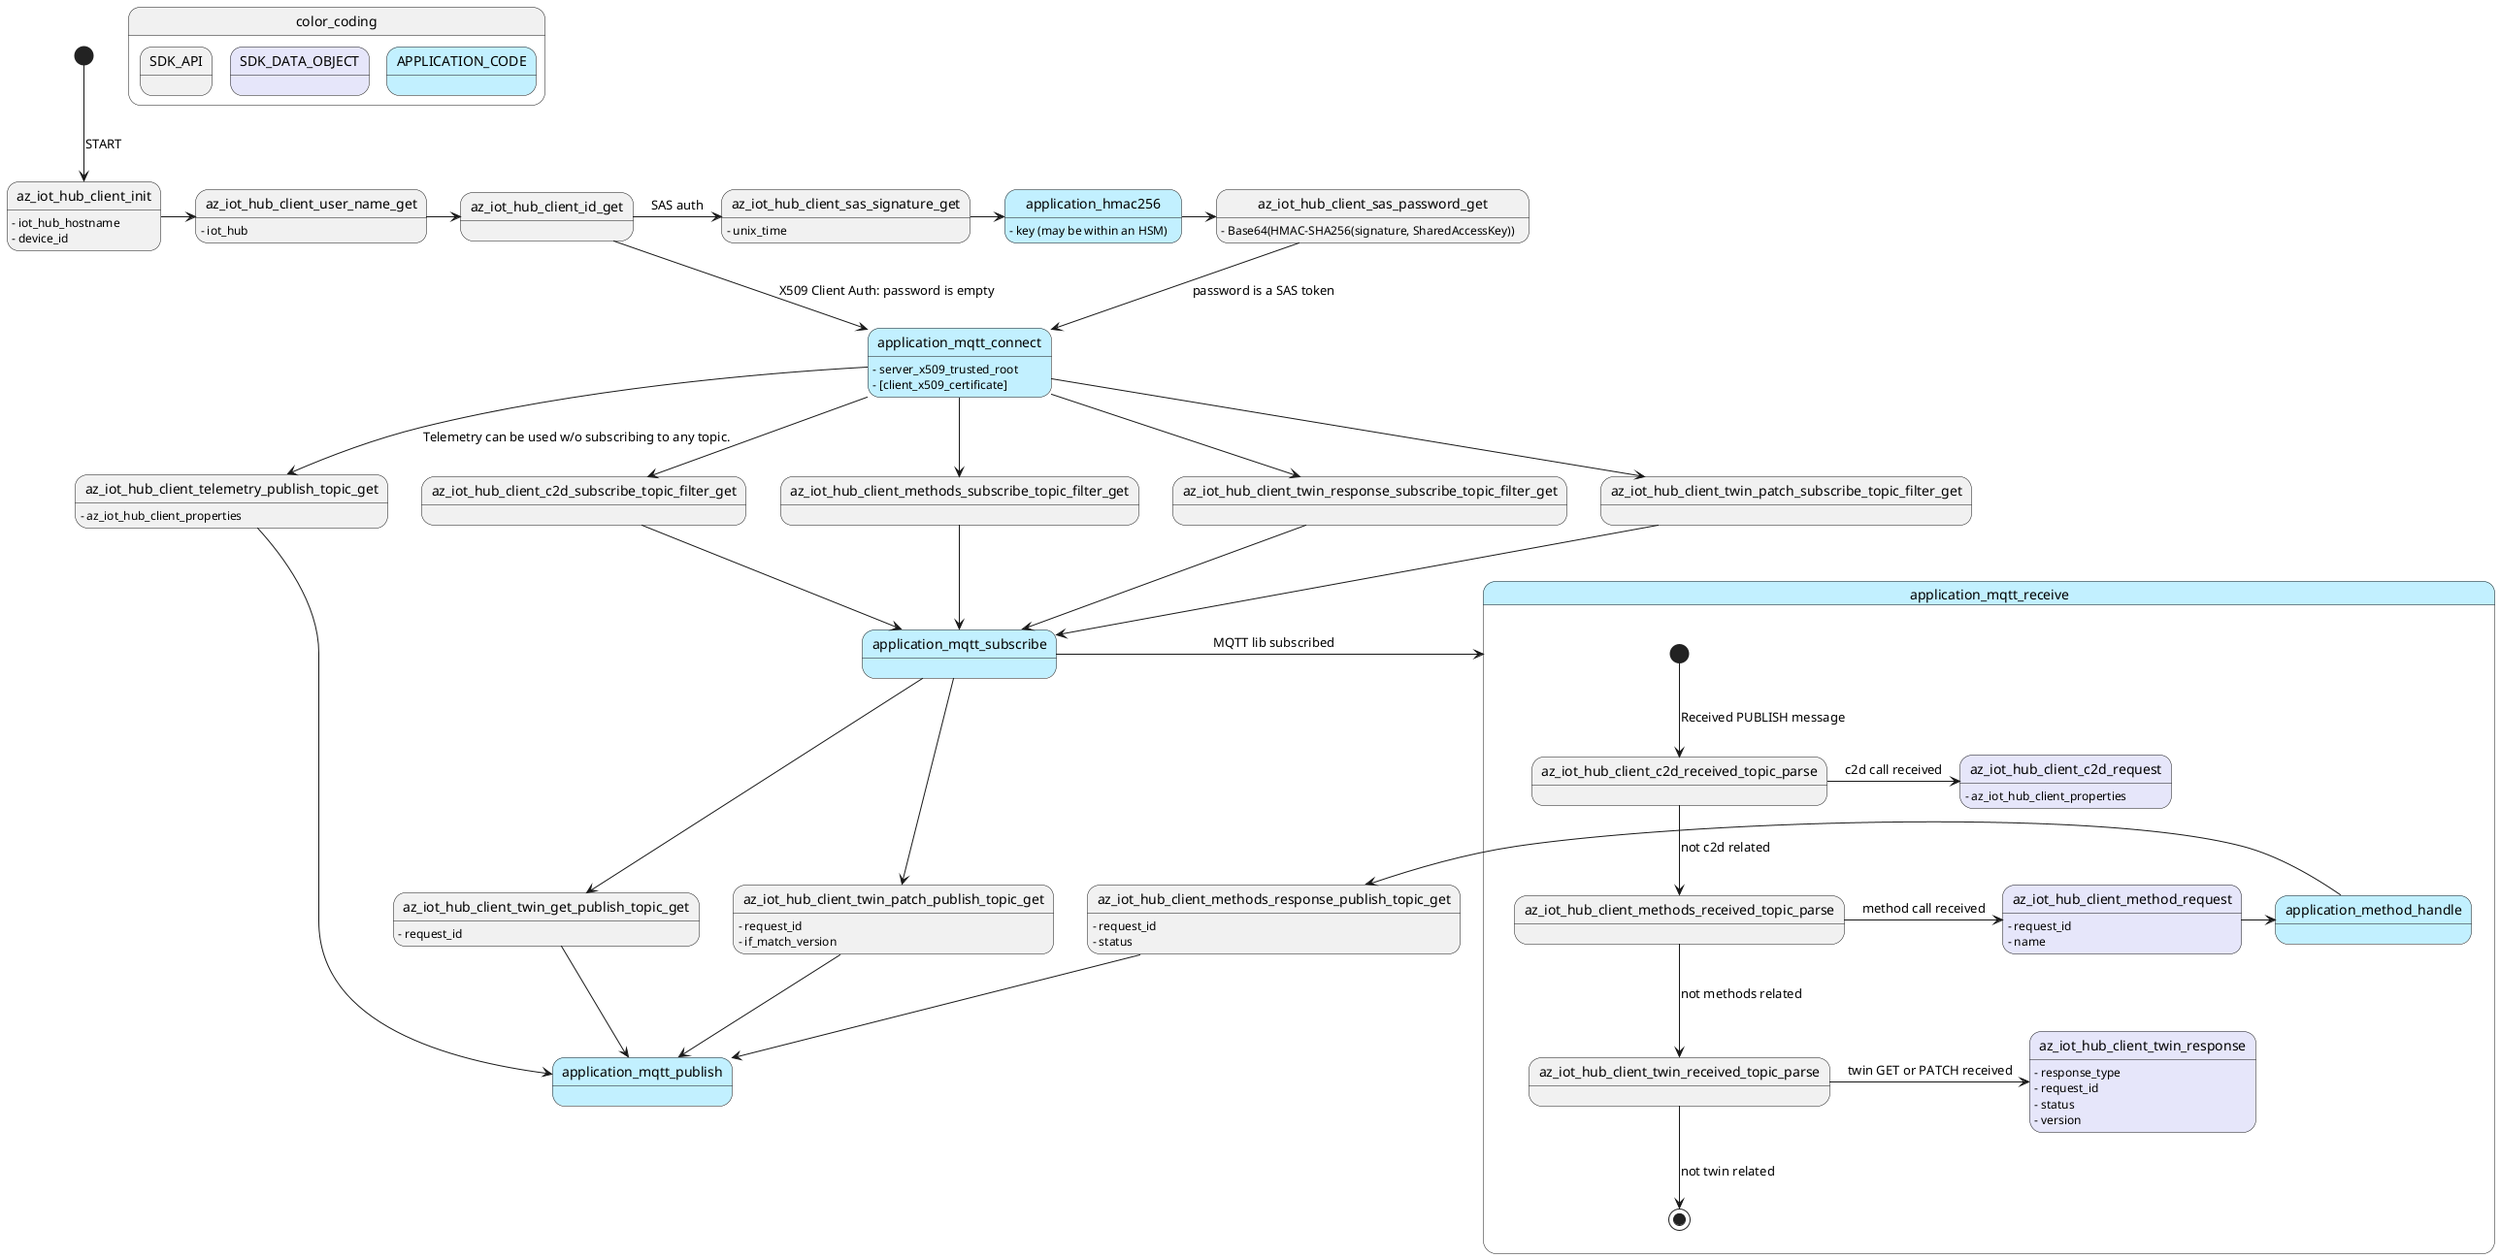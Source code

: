 @startuml

skinparam state {
    BackgroundColor<<APP>> APPLICATION
    BackgroundColor<<STRUCT>> Lavender
}

state color_coding {
    state SDK_API
    state SDK_DATA_OBJECT <<STRUCT>>
    state APPLICATION_CODE <<APP>>
}

' Init
[*] --> az_iot_hub_client_init: START
az_iot_hub_client_init -> az_iot_hub_client_user_name_get
az_iot_hub_client_user_name_get -> az_iot_hub_client_id_get
az_iot_hub_client_id_get -> application_mqtt_connect: X509 Client Auth: password is empty
state application_mqtt_connect <<APP>>

' Optional SAS token generation:
az_iot_hub_client_id_get -> az_iot_hub_client_sas_signature_get : SAS auth
az_iot_hub_client_sas_signature_get -> application_hmac256
application_hmac256 -> az_iot_hub_client_sas_password_get
az_iot_hub_client_sas_password_get --> application_mqtt_connect : password is a SAS token
state application_hmac256 <<APP>>

' Telemetry
application_mqtt_connect --> az_iot_hub_client_telemetry_publish_topic_get : Telemetry can be used w/o subscribing to any topic.
az_iot_hub_client_telemetry_publish_topic_get --> application_mqtt_publish

' C2D
application_mqtt_connect --> az_iot_hub_client_c2d_subscribe_topic_filter_get
az_iot_hub_client_c2d_subscribe_topic_filter_get --> application_mqtt_subscribe

' Methods
application_mqtt_connect --> az_iot_hub_client_methods_subscribe_topic_filter_get
az_iot_hub_client_methods_subscribe_topic_filter_get --> application_mqtt_subscribe

az_iot_hub_client_methods_response_publish_topic_get --> application_mqtt_publish

' Twin
application_mqtt_connect --> az_iot_hub_client_twin_response_subscribe_topic_filter_get
az_iot_hub_client_twin_response_subscribe_topic_filter_get --> application_mqtt_subscribe

application_mqtt_connect --> az_iot_hub_client_twin_patch_subscribe_topic_filter_get
az_iot_hub_client_twin_patch_subscribe_topic_filter_get --> application_mqtt_subscribe


application_mqtt_subscribe --> az_iot_hub_client_twin_get_publish_topic_get
az_iot_hub_client_twin_get_publish_topic_get --> application_mqtt_publish

application_mqtt_subscribe --> az_iot_hub_client_twin_patch_publish_topic_get
az_iot_hub_client_twin_patch_publish_topic_get --> application_mqtt_publish

' Common subscribe
state application_mqtt_subscribe <<APP>>
application_mqtt_subscribe -> application_mqtt_receive : MQTT lib subscribed

state application_mqtt_publish <<APP>>

state application_mqtt_receive <<APP>> { 
' Callback delegating handler:
    [*] --> az_iot_hub_client_c2d_received_topic_parse : Received PUBLISH message
    az_iot_hub_client_c2d_received_topic_parse --> az_iot_hub_client_methods_received_topic_parse : not c2d related
    az_iot_hub_client_methods_received_topic_parse --> az_iot_hub_client_twin_received_topic_parse : not methods related
    az_iot_hub_client_twin_received_topic_parse --> [*] : not twin related

' C2D
    az_iot_hub_client_c2d_received_topic_parse -> az_iot_hub_client_c2d_request : c2d call received
    
' Methods:
    az_iot_hub_client_methods_received_topic_parse -> az_iot_hub_client_method_request : method call received
    az_iot_hub_client_method_request -> application_method_handle
    state application_method_handle <<APP>>
    application_method_handle -> az_iot_hub_client_methods_response_publish_topic_get
    
' Twin
    az_iot_hub_client_twin_received_topic_parse -> az_iot_hub_client_twin_response : twin GET or PATCH received
}

' IoT Hub client:
az_iot_hub_client_init : - iot_hub_hostname
az_iot_hub_client_init : - device_id

az_iot_hub_client_user_name_get : - iot_hub

' SAS Tokens
az_iot_hub_client_sas_signature_get : - unix_time
az_iot_hub_client_sas_password_get: - Base64(HMAC-SHA256(signature, SharedAccessKey))

az_iot_hub_client_telemetry_publish_topic_get : - az_iot_hub_client_properties

state az_iot_hub_client_method_request <<STRUCT>>
az_iot_hub_client_method_request: - request_id
az_iot_hub_client_method_request: - name

az_iot_hub_client_methods_response_publish_topic_get: - request_id
az_iot_hub_client_methods_response_publish_topic_get: - status

state az_iot_hub_client_c2d_request <<STRUCT>>
az_iot_hub_client_c2d_request : - az_iot_hub_client_properties

az_iot_hub_client_twin_get_publish_topic_get : - request_id

az_iot_hub_client_twin_patch_publish_topic_get : - request_id
az_iot_hub_client_twin_patch_publish_topic_get : - if_match_version

state az_iot_hub_client_twin_response <<STRUCT>>
az_iot_hub_client_twin_response : - response_type
az_iot_hub_client_twin_response : - request_id
az_iot_hub_client_twin_response : - status
az_iot_hub_client_twin_response : - version

' Application interfaces
application_mqtt_connect : - server_x509_trusted_root
application_mqtt_connect : - [client_x509_certificate]
application_hmac256 : - key (may be within an HSM)

@enduml

